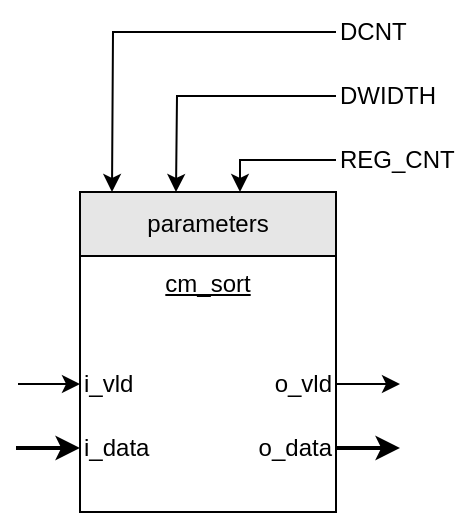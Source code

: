 <mxfile version="21.6.5" type="device">
  <diagram name="Page-1" id="hbk3G82xcq_aO88PHi2Z">
    <mxGraphModel dx="484" dy="566" grid="1" gridSize="8" guides="1" tooltips="1" connect="1" arrows="1" fold="1" page="1" pageScale="1" pageWidth="2560" pageHeight="1440" math="0" shadow="0">
      <root>
        <mxCell id="0" />
        <mxCell id="1" parent="0" />
        <mxCell id="T4b2zqATLYc1FD9dL-10-1" value="cm_sort" style="rounded=0;whiteSpace=wrap;html=1;verticalAlign=top;fontStyle=4" vertex="1" parent="1">
          <mxGeometry x="64" y="128" width="128" height="128" as="geometry" />
        </mxCell>
        <mxCell id="T4b2zqATLYc1FD9dL-10-2" value="parameters" style="rounded=0;whiteSpace=wrap;html=1;fillColor=#E6E6E6;" vertex="1" parent="1">
          <mxGeometry x="64" y="96" width="128" height="32" as="geometry" />
        </mxCell>
        <mxCell id="T4b2zqATLYc1FD9dL-10-3" style="edgeStyle=orthogonalEdgeStyle;rounded=0;orthogonalLoop=1;jettySize=auto;html=1;entryX=0;entryY=0.5;entryDx=0;entryDy=0;strokeWidth=1;startArrow=none;startFill=0;" edge="1" parent="1" target="T4b2zqATLYc1FD9dL-10-4">
          <mxGeometry relative="1" as="geometry">
            <mxPoint x="33" y="192" as="sourcePoint" />
          </mxGeometry>
        </mxCell>
        <mxCell id="T4b2zqATLYc1FD9dL-10-4" value="i_vld" style="text;html=1;strokeColor=none;fillColor=none;align=left;verticalAlign=middle;whiteSpace=wrap;rounded=0;" vertex="1" parent="1">
          <mxGeometry x="64" y="176" width="64" height="32" as="geometry" />
        </mxCell>
        <mxCell id="T4b2zqATLYc1FD9dL-10-5" style="edgeStyle=orthogonalEdgeStyle;rounded=0;orthogonalLoop=1;jettySize=auto;html=1;entryX=0;entryY=0.5;entryDx=0;entryDy=0;strokeWidth=2;" edge="1" parent="1" target="T4b2zqATLYc1FD9dL-10-6">
          <mxGeometry relative="1" as="geometry">
            <mxPoint x="32" y="224" as="sourcePoint" />
          </mxGeometry>
        </mxCell>
        <mxCell id="T4b2zqATLYc1FD9dL-10-6" value="i_data" style="text;html=1;strokeColor=none;fillColor=none;align=left;verticalAlign=middle;whiteSpace=wrap;rounded=0;" vertex="1" parent="1">
          <mxGeometry x="64" y="208" width="64" height="32" as="geometry" />
        </mxCell>
        <mxCell id="T4b2zqATLYc1FD9dL-10-7" style="edgeStyle=orthogonalEdgeStyle;rounded=0;orthogonalLoop=1;jettySize=auto;html=1;exitX=1;exitY=0.5;exitDx=0;exitDy=0;strokeWidth=1;startArrow=none;startFill=0;" edge="1" parent="1" source="T4b2zqATLYc1FD9dL-10-8">
          <mxGeometry relative="1" as="geometry">
            <mxPoint x="64" y="191.848" as="sourcePoint" />
            <mxPoint x="224" y="192" as="targetPoint" />
          </mxGeometry>
        </mxCell>
        <mxCell id="T4b2zqATLYc1FD9dL-10-8" value="o_vld" style="text;html=1;strokeColor=none;fillColor=none;align=right;verticalAlign=middle;whiteSpace=wrap;rounded=0;" vertex="1" parent="1">
          <mxGeometry x="128" y="176" width="64" height="32" as="geometry" />
        </mxCell>
        <mxCell id="T4b2zqATLYc1FD9dL-10-9" style="edgeStyle=orthogonalEdgeStyle;rounded=0;orthogonalLoop=1;jettySize=auto;html=1;exitX=1;exitY=0.5;exitDx=0;exitDy=0;strokeWidth=2;" edge="1" parent="1" source="T4b2zqATLYc1FD9dL-10-10">
          <mxGeometry relative="1" as="geometry">
            <mxPoint x="224" y="224" as="targetPoint" />
          </mxGeometry>
        </mxCell>
        <mxCell id="T4b2zqATLYc1FD9dL-10-10" value="o_data" style="text;html=1;strokeColor=none;fillColor=none;align=right;verticalAlign=middle;whiteSpace=wrap;rounded=0;" vertex="1" parent="1">
          <mxGeometry x="128" y="208" width="64" height="32" as="geometry" />
        </mxCell>
        <mxCell id="T4b2zqATLYc1FD9dL-10-11" style="edgeStyle=orthogonalEdgeStyle;rounded=0;orthogonalLoop=1;jettySize=auto;html=1;exitX=0;exitY=0.5;exitDx=0;exitDy=0;" edge="1" parent="1" source="T4b2zqATLYc1FD9dL-10-12">
          <mxGeometry relative="1" as="geometry">
            <mxPoint x="80" y="96" as="targetPoint" />
          </mxGeometry>
        </mxCell>
        <mxCell id="T4b2zqATLYc1FD9dL-10-12" value="DCNT" style="text;html=1;strokeColor=none;fillColor=none;align=left;verticalAlign=middle;whiteSpace=wrap;rounded=0;" vertex="1" parent="1">
          <mxGeometry x="192" width="64" height="32" as="geometry" />
        </mxCell>
        <mxCell id="T4b2zqATLYc1FD9dL-10-13" style="edgeStyle=orthogonalEdgeStyle;rounded=0;orthogonalLoop=1;jettySize=auto;html=1;exitX=0;exitY=0.5;exitDx=0;exitDy=0;" edge="1" parent="1" source="T4b2zqATLYc1FD9dL-10-14">
          <mxGeometry relative="1" as="geometry">
            <mxPoint x="112" y="96" as="targetPoint" />
          </mxGeometry>
        </mxCell>
        <mxCell id="T4b2zqATLYc1FD9dL-10-14" value="DWIDTH" style="text;html=1;strokeColor=none;fillColor=none;align=left;verticalAlign=middle;whiteSpace=wrap;rounded=0;" vertex="1" parent="1">
          <mxGeometry x="192" y="32" width="64" height="32" as="geometry" />
        </mxCell>
        <mxCell id="T4b2zqATLYc1FD9dL-10-15" style="edgeStyle=orthogonalEdgeStyle;rounded=0;orthogonalLoop=1;jettySize=auto;html=1;exitX=0;exitY=0.5;exitDx=0;exitDy=0;" edge="1" parent="1" source="T4b2zqATLYc1FD9dL-10-16">
          <mxGeometry relative="1" as="geometry">
            <mxPoint x="144.0" y="96" as="targetPoint" />
            <Array as="points">
              <mxPoint x="144" y="80" />
            </Array>
          </mxGeometry>
        </mxCell>
        <mxCell id="T4b2zqATLYc1FD9dL-10-16" value="REG_CNT" style="text;html=1;strokeColor=none;fillColor=none;align=left;verticalAlign=middle;whiteSpace=wrap;rounded=0;" vertex="1" parent="1">
          <mxGeometry x="192" y="64" width="64" height="32" as="geometry" />
        </mxCell>
      </root>
    </mxGraphModel>
  </diagram>
</mxfile>
